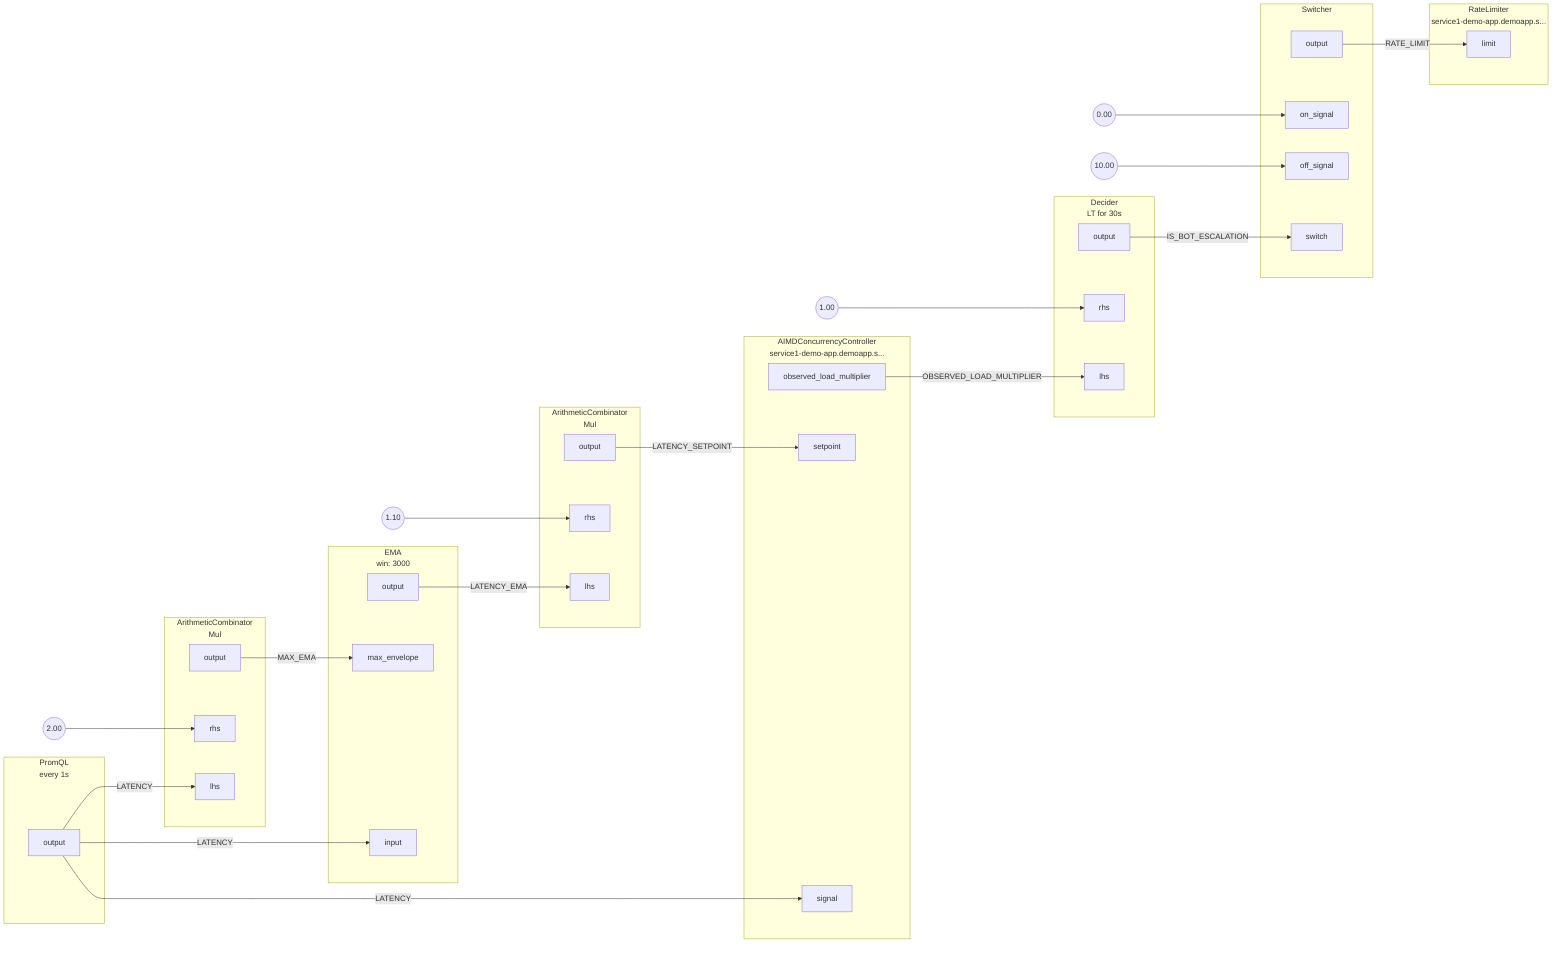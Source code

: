 flowchart LR
subgraph root.0[<center>PromQL<br/>every 1s</center>]
subgraph root.0_outports[ ]
style root.0_outports fill:none,stroke:none
root.0output[output]
end
end
FakeConstant0((2.00))
FakeConstant0 --> root.1rhs
subgraph root.1[<center>ArithmeticCombinator<br/>Mul</center>]
subgraph root.1_inports[ ]
style root.1_inports fill:none,stroke:none
root.1rhs[rhs]
root.1lhs[lhs]
end
subgraph root.1_outports[ ]
style root.1_outports fill:none,stroke:none
root.1output[output]
end
end
FakeConstant1((1.10))
FakeConstant1 --> root.2rhs
subgraph root.2[<center>ArithmeticCombinator<br/>Mul</center>]
subgraph root.2_inports[ ]
style root.2_inports fill:none,stroke:none
root.2lhs[lhs]
root.2rhs[rhs]
end
subgraph root.2_outports[ ]
style root.2_outports fill:none,stroke:none
root.2output[output]
end
end
subgraph root.3[<center>EMA<br/>win: 3000</center>]
subgraph root.3_inports[ ]
style root.3_inports fill:none,stroke:none
root.3max_envelope[max_envelope]
root.3input[input]
end
subgraph root.3_outports[ ]
style root.3_outports fill:none,stroke:none
root.3output[output]
end
end
subgraph root.4[<center>AIMDConcurrencyController<br/>service1-demo-app.demoapp.s...</center>]
subgraph root.4_inports[ ]
style root.4_inports fill:none,stroke:none
root.4setpoint[setpoint]
root.4signal[signal]
end
subgraph root.4_outports[ ]
style root.4_outports fill:none,stroke:none
root.4observed_load_multiplier[observed_load_multiplier]
end
end
FakeConstant2((1.00))
FakeConstant2 --> root.5rhs
subgraph root.5[<center>Decider<br/>LT for 30s</center>]
subgraph root.5_inports[ ]
style root.5_inports fill:none,stroke:none
root.5lhs[lhs]
root.5rhs[rhs]
end
subgraph root.5_outports[ ]
style root.5_outports fill:none,stroke:none
root.5output[output]
end
end
FakeConstant3((0.00))
FakeConstant3 --> root.6on_signal
FakeConstant4((10.00))
FakeConstant4 --> root.6off_signal
subgraph root.6[Switcher]
subgraph root.6_inports[ ]
style root.6_inports fill:none,stroke:none
root.6switch[switch]
root.6on_signal[on_signal]
root.6off_signal[off_signal]
end
subgraph root.6_outports[ ]
style root.6_outports fill:none,stroke:none
root.6output[output]
end
end
subgraph root.7[<center>RateLimiter<br/>service1-demo-app.demoapp.s...</center>]
subgraph root.7_inports[ ]
style root.7_inports fill:none,stroke:none
root.7limit[limit]
end
end
root.5output --> |IS_BOT_ESCALATION| root.6switch
root.1output --> |MAX_EMA| root.3max_envelope
root.2output --> |LATENCY_SETPOINT| root.4setpoint
root.3output --> |LATENCY_EMA| root.2lhs
root.4observed_load_multiplier --> |OBSERVED_LOAD_MULTIPLIER| root.5lhs
root.6output --> |RATE_LIMIT| root.7limit
root.0output --> |LATENCY| root.1lhs
root.0output --> |LATENCY| root.3input
root.0output --> |LATENCY| root.4signal
